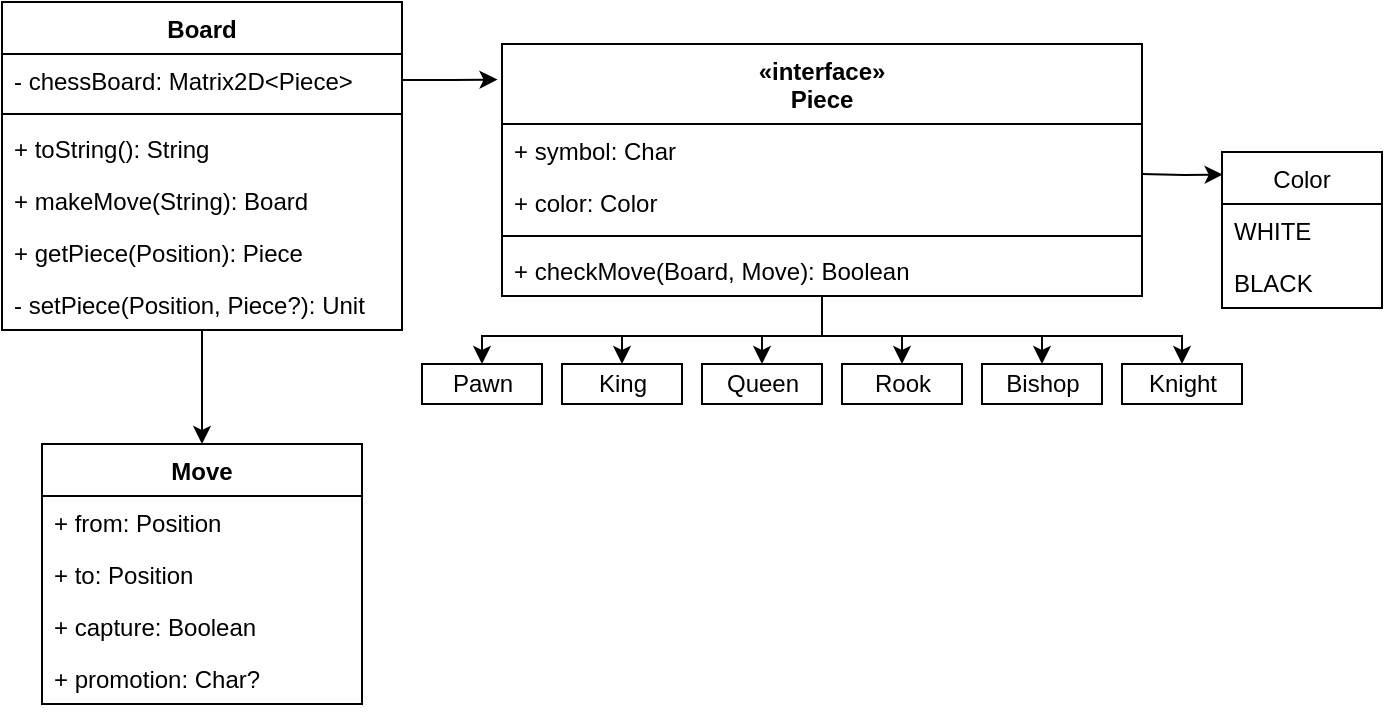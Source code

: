 <mxfile version="15.4.0" type="device"><diagram id="iAX8iJ47NF0UYn7tbIVT" name="Page-1"><mxGraphModel dx="1185" dy="685" grid="1" gridSize="10" guides="1" tooltips="1" connect="1" arrows="1" fold="1" page="1" pageScale="1" pageWidth="850" pageHeight="1100" math="0" shadow="0"><root><mxCell id="0"/><mxCell id="1" parent="0"/><mxCell id="AJMumKJl5jKsojWiLehF-10" style="edgeStyle=orthogonalEdgeStyle;rounded=0;orthogonalLoop=1;jettySize=auto;html=1;entryX=0.5;entryY=0;entryDx=0;entryDy=0;" parent="1" source="T4NcPAfhHHyO7S6lEPW4-8" target="AJMumKJl5jKsojWiLehF-4" edge="1"><mxGeometry relative="1" as="geometry"/></mxCell><mxCell id="AJMumKJl5jKsojWiLehF-11" style="edgeStyle=orthogonalEdgeStyle;rounded=0;orthogonalLoop=1;jettySize=auto;html=1;entryX=0.5;entryY=0;entryDx=0;entryDy=0;" parent="1" source="T4NcPAfhHHyO7S6lEPW4-8" target="AJMumKJl5jKsojWiLehF-9" edge="1"><mxGeometry relative="1" as="geometry"/></mxCell><mxCell id="AJMumKJl5jKsojWiLehF-14" style="edgeStyle=orthogonalEdgeStyle;rounded=0;orthogonalLoop=1;jettySize=auto;html=1;entryX=0.5;entryY=0;entryDx=0;entryDy=0;" parent="1" source="T4NcPAfhHHyO7S6lEPW4-8" target="AJMumKJl5jKsojWiLehF-6" edge="1"><mxGeometry relative="1" as="geometry"/></mxCell><mxCell id="AJMumKJl5jKsojWiLehF-15" style="edgeStyle=orthogonalEdgeStyle;rounded=0;orthogonalLoop=1;jettySize=auto;html=1;entryX=0.5;entryY=0;entryDx=0;entryDy=0;" parent="1" source="T4NcPAfhHHyO7S6lEPW4-8" target="AJMumKJl5jKsojWiLehF-7" edge="1"><mxGeometry relative="1" as="geometry"/></mxCell><mxCell id="AJMumKJl5jKsojWiLehF-16" style="edgeStyle=orthogonalEdgeStyle;rounded=0;orthogonalLoop=1;jettySize=auto;html=1;entryX=0.5;entryY=0;entryDx=0;entryDy=0;" parent="1" source="T4NcPAfhHHyO7S6lEPW4-8" target="AJMumKJl5jKsojWiLehF-5" edge="1"><mxGeometry relative="1" as="geometry"/></mxCell><mxCell id="AJMumKJl5jKsojWiLehF-17" style="edgeStyle=orthogonalEdgeStyle;rounded=0;orthogonalLoop=1;jettySize=auto;html=1;entryX=0.5;entryY=0;entryDx=0;entryDy=0;" parent="1" source="T4NcPAfhHHyO7S6lEPW4-8" target="AJMumKJl5jKsojWiLehF-8" edge="1"><mxGeometry relative="1" as="geometry"/></mxCell><mxCell id="T4NcPAfhHHyO7S6lEPW4-8" value="«interface»&#10;Piece" style="swimlane;fontStyle=1;childLayout=stackLayout;horizontal=1;startSize=40;fillColor=none;horizontalStack=0;resizeParent=1;resizeParentMax=0;resizeLast=0;collapsible=1;marginBottom=0;" parent="1" vertex="1"><mxGeometry x="280" y="80" width="320" height="126" as="geometry"/></mxCell><mxCell id="T4NcPAfhHHyO7S6lEPW4-9" value="+ symbol: Char" style="text;strokeColor=none;fillColor=none;align=left;verticalAlign=top;spacingLeft=4;spacingRight=4;overflow=hidden;rotatable=0;points=[[0,0.5],[1,0.5]];portConstraint=eastwest;" parent="T4NcPAfhHHyO7S6lEPW4-8" vertex="1"><mxGeometry y="40" width="320" height="26" as="geometry"/></mxCell><mxCell id="T4NcPAfhHHyO7S6lEPW4-10" value="+ color: Color" style="text;strokeColor=none;fillColor=none;align=left;verticalAlign=top;spacingLeft=4;spacingRight=4;overflow=hidden;rotatable=0;points=[[0,0.5],[1,0.5]];portConstraint=eastwest;" parent="T4NcPAfhHHyO7S6lEPW4-8" vertex="1"><mxGeometry y="66" width="320" height="26" as="geometry"/></mxCell><mxCell id="AJMumKJl5jKsojWiLehF-1" value="" style="line;strokeWidth=1;fillColor=none;align=left;verticalAlign=middle;spacingTop=-1;spacingLeft=3;spacingRight=3;rotatable=0;labelPosition=right;points=[];portConstraint=eastwest;" parent="T4NcPAfhHHyO7S6lEPW4-8" vertex="1"><mxGeometry y="92" width="320" height="8" as="geometry"/></mxCell><mxCell id="AJMumKJl5jKsojWiLehF-2" value="+ checkMove(Board, Move): Boolean" style="text;strokeColor=none;fillColor=none;align=left;verticalAlign=top;spacingLeft=4;spacingRight=4;overflow=hidden;rotatable=0;points=[[0,0.5],[1,0.5]];portConstraint=eastwest;" parent="T4NcPAfhHHyO7S6lEPW4-8" vertex="1"><mxGeometry y="100" width="320" height="26" as="geometry"/></mxCell><mxCell id="AJMumKJl5jKsojWiLehF-18" style="edgeStyle=orthogonalEdgeStyle;rounded=0;orthogonalLoop=1;jettySize=auto;html=1;entryX=-0.007;entryY=0.141;entryDx=0;entryDy=0;entryPerimeter=0;exitX=1;exitY=0.5;exitDx=0;exitDy=0;" parent="1" source="T4NcPAfhHHyO7S6lEPW4-31" target="T4NcPAfhHHyO7S6lEPW4-8" edge="1"><mxGeometry relative="1" as="geometry"/></mxCell><mxCell id="AJMumKJl5jKsojWiLehF-23" style="edgeStyle=orthogonalEdgeStyle;rounded=0;orthogonalLoop=1;jettySize=auto;html=1;entryX=0.5;entryY=0;entryDx=0;entryDy=0;" parent="1" source="T4NcPAfhHHyO7S6lEPW4-30" target="AJMumKJl5jKsojWiLehF-19" edge="1"><mxGeometry relative="1" as="geometry"/></mxCell><mxCell id="T4NcPAfhHHyO7S6lEPW4-30" value="Board" style="swimlane;fontStyle=1;align=center;verticalAlign=top;childLayout=stackLayout;horizontal=1;startSize=26;horizontalStack=0;resizeParent=1;resizeParentMax=0;resizeLast=0;collapsible=1;marginBottom=0;" parent="1" vertex="1"><mxGeometry x="30" y="59" width="200" height="164" as="geometry"/></mxCell><mxCell id="T4NcPAfhHHyO7S6lEPW4-31" value="- chessBoard: Matrix2D&lt;Piece&gt;" style="text;strokeColor=none;fillColor=none;align=left;verticalAlign=top;spacingLeft=4;spacingRight=4;overflow=hidden;rotatable=0;points=[[0,0.5],[1,0.5]];portConstraint=eastwest;" parent="T4NcPAfhHHyO7S6lEPW4-30" vertex="1"><mxGeometry y="26" width="200" height="26" as="geometry"/></mxCell><mxCell id="T4NcPAfhHHyO7S6lEPW4-32" value="" style="line;strokeWidth=1;fillColor=none;align=left;verticalAlign=middle;spacingTop=-1;spacingLeft=3;spacingRight=3;rotatable=0;labelPosition=right;points=[];portConstraint=eastwest;" parent="T4NcPAfhHHyO7S6lEPW4-30" vertex="1"><mxGeometry y="52" width="200" height="8" as="geometry"/></mxCell><mxCell id="T4NcPAfhHHyO7S6lEPW4-33" value="+ toString(): String" style="text;strokeColor=none;fillColor=none;align=left;verticalAlign=top;spacingLeft=4;spacingRight=4;overflow=hidden;rotatable=0;points=[[0,0.5],[1,0.5]];portConstraint=eastwest;" parent="T4NcPAfhHHyO7S6lEPW4-30" vertex="1"><mxGeometry y="60" width="200" height="26" as="geometry"/></mxCell><mxCell id="T4NcPAfhHHyO7S6lEPW4-34" value="+ makeMove(String): Board" style="text;strokeColor=none;fillColor=none;align=left;verticalAlign=top;spacingLeft=4;spacingRight=4;overflow=hidden;rotatable=0;points=[[0,0.5],[1,0.5]];portConstraint=eastwest;" parent="T4NcPAfhHHyO7S6lEPW4-30" vertex="1"><mxGeometry y="86" width="200" height="26" as="geometry"/></mxCell><mxCell id="CD7WNJGLf0_GvuPDh4kn-1" value="+ getPiece(Position): Piece" style="text;strokeColor=none;fillColor=none;align=left;verticalAlign=top;spacingLeft=4;spacingRight=4;overflow=hidden;rotatable=0;points=[[0,0.5],[1,0.5]];portConstraint=eastwest;" vertex="1" parent="T4NcPAfhHHyO7S6lEPW4-30"><mxGeometry y="112" width="200" height="26" as="geometry"/></mxCell><mxCell id="CD7WNJGLf0_GvuPDh4kn-2" value="- setPiece(Position, Piece?): Unit" style="text;strokeColor=none;fillColor=none;align=left;verticalAlign=top;spacingLeft=4;spacingRight=4;overflow=hidden;rotatable=0;points=[[0,0.5],[1,0.5]];portConstraint=eastwest;" vertex="1" parent="T4NcPAfhHHyO7S6lEPW4-30"><mxGeometry y="138" width="200" height="26" as="geometry"/></mxCell><mxCell id="T4NcPAfhHHyO7S6lEPW4-35" value="Color" style="swimlane;fontStyle=0;childLayout=stackLayout;horizontal=1;startSize=26;fillColor=none;horizontalStack=0;resizeParent=1;resizeParentMax=0;resizeLast=0;collapsible=1;marginBottom=0;" parent="1" vertex="1"><mxGeometry x="640" y="134" width="80" height="78" as="geometry"><mxRectangle x="425" y="304" width="60" height="26" as="alternateBounds"/></mxGeometry></mxCell><mxCell id="T4NcPAfhHHyO7S6lEPW4-39" value="WHITE" style="text;strokeColor=none;fillColor=none;align=left;verticalAlign=top;spacingLeft=4;spacingRight=4;overflow=hidden;rotatable=0;points=[[0,0.5],[1,0.5]];portConstraint=eastwest;" parent="T4NcPAfhHHyO7S6lEPW4-35" vertex="1"><mxGeometry y="26" width="80" height="26" as="geometry"/></mxCell><mxCell id="T4NcPAfhHHyO7S6lEPW4-40" value="BLACK" style="text;strokeColor=none;fillColor=none;align=left;verticalAlign=top;spacingLeft=4;spacingRight=4;overflow=hidden;rotatable=0;points=[[0,0.5],[1,0.5]];portConstraint=eastwest;" parent="T4NcPAfhHHyO7S6lEPW4-35" vertex="1"><mxGeometry y="52" width="80" height="26" as="geometry"/></mxCell><mxCell id="T4NcPAfhHHyO7S6lEPW4-43" style="edgeStyle=orthogonalEdgeStyle;rounded=0;orthogonalLoop=1;jettySize=auto;html=1;entryX=0.004;entryY=0.144;entryDx=0;entryDy=0;entryPerimeter=0;" parent="1" target="T4NcPAfhHHyO7S6lEPW4-35" edge="1"><mxGeometry relative="1" as="geometry"><mxPoint x="600" y="145.029" as="sourcePoint"/></mxGeometry></mxCell><mxCell id="AJMumKJl5jKsojWiLehF-4" value="Pawn" style="html=1;" parent="1" vertex="1"><mxGeometry x="240" y="240" width="60" height="20" as="geometry"/></mxCell><mxCell id="AJMumKJl5jKsojWiLehF-5" value="King" style="html=1;" parent="1" vertex="1"><mxGeometry x="310" y="240" width="60" height="20" as="geometry"/></mxCell><mxCell id="AJMumKJl5jKsojWiLehF-6" value="Queen" style="html=1;" parent="1" vertex="1"><mxGeometry x="380" y="240" width="60" height="20" as="geometry"/></mxCell><mxCell id="AJMumKJl5jKsojWiLehF-7" value="Rook" style="html=1;" parent="1" vertex="1"><mxGeometry x="450" y="240" width="60" height="20" as="geometry"/></mxCell><mxCell id="AJMumKJl5jKsojWiLehF-8" value="Bishop" style="html=1;" parent="1" vertex="1"><mxGeometry x="520" y="240" width="60" height="20" as="geometry"/></mxCell><mxCell id="AJMumKJl5jKsojWiLehF-9" value="Knight" style="html=1;" parent="1" vertex="1"><mxGeometry x="590" y="240" width="60" height="20" as="geometry"/></mxCell><mxCell id="AJMumKJl5jKsojWiLehF-19" value="Move" style="swimlane;fontStyle=1;align=center;verticalAlign=top;childLayout=stackLayout;horizontal=1;startSize=26;horizontalStack=0;resizeParent=1;resizeParentMax=0;resizeLast=0;collapsible=1;marginBottom=0;" parent="1" vertex="1"><mxGeometry x="50" y="280" width="160" height="130" as="geometry"/></mxCell><mxCell id="AJMumKJl5jKsojWiLehF-20" value="+ from: Position&#10;" style="text;strokeColor=none;fillColor=none;align=left;verticalAlign=top;spacingLeft=4;spacingRight=4;overflow=hidden;rotatable=0;points=[[0,0.5],[1,0.5]];portConstraint=eastwest;" parent="AJMumKJl5jKsojWiLehF-19" vertex="1"><mxGeometry y="26" width="160" height="26" as="geometry"/></mxCell><mxCell id="AJMumKJl5jKsojWiLehF-24" value="+ to: Position&#10;" style="text;strokeColor=none;fillColor=none;align=left;verticalAlign=top;spacingLeft=4;spacingRight=4;overflow=hidden;rotatable=0;points=[[0,0.5],[1,0.5]];portConstraint=eastwest;" parent="AJMumKJl5jKsojWiLehF-19" vertex="1"><mxGeometry y="52" width="160" height="26" as="geometry"/></mxCell><mxCell id="AJMumKJl5jKsojWiLehF-25" value="+ capture: Boolean&#10;" style="text;strokeColor=none;fillColor=none;align=left;verticalAlign=top;spacingLeft=4;spacingRight=4;overflow=hidden;rotatable=0;points=[[0,0.5],[1,0.5]];portConstraint=eastwest;" parent="AJMumKJl5jKsojWiLehF-19" vertex="1"><mxGeometry y="78" width="160" height="26" as="geometry"/></mxCell><mxCell id="AJMumKJl5jKsojWiLehF-26" value="+ promotion: Char?" style="text;strokeColor=none;fillColor=none;align=left;verticalAlign=top;spacingLeft=4;spacingRight=4;overflow=hidden;rotatable=0;points=[[0,0.5],[1,0.5]];portConstraint=eastwest;" parent="AJMumKJl5jKsojWiLehF-19" vertex="1"><mxGeometry y="104" width="160" height="26" as="geometry"/></mxCell></root></mxGraphModel></diagram></mxfile>